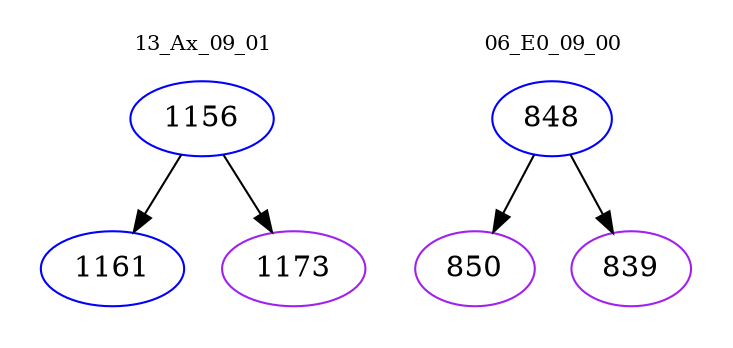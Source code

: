 digraph{
subgraph cluster_0 {
color = white
label = "13_Ax_09_01";
fontsize=10;
T0_1156 [label="1156", color="blue"]
T0_1156 -> T0_1161 [color="black"]
T0_1161 [label="1161", color="blue"]
T0_1156 -> T0_1173 [color="black"]
T0_1173 [label="1173", color="purple"]
}
subgraph cluster_1 {
color = white
label = "06_E0_09_00";
fontsize=10;
T1_848 [label="848", color="blue"]
T1_848 -> T1_850 [color="black"]
T1_850 [label="850", color="purple"]
T1_848 -> T1_839 [color="black"]
T1_839 [label="839", color="purple"]
}
}
